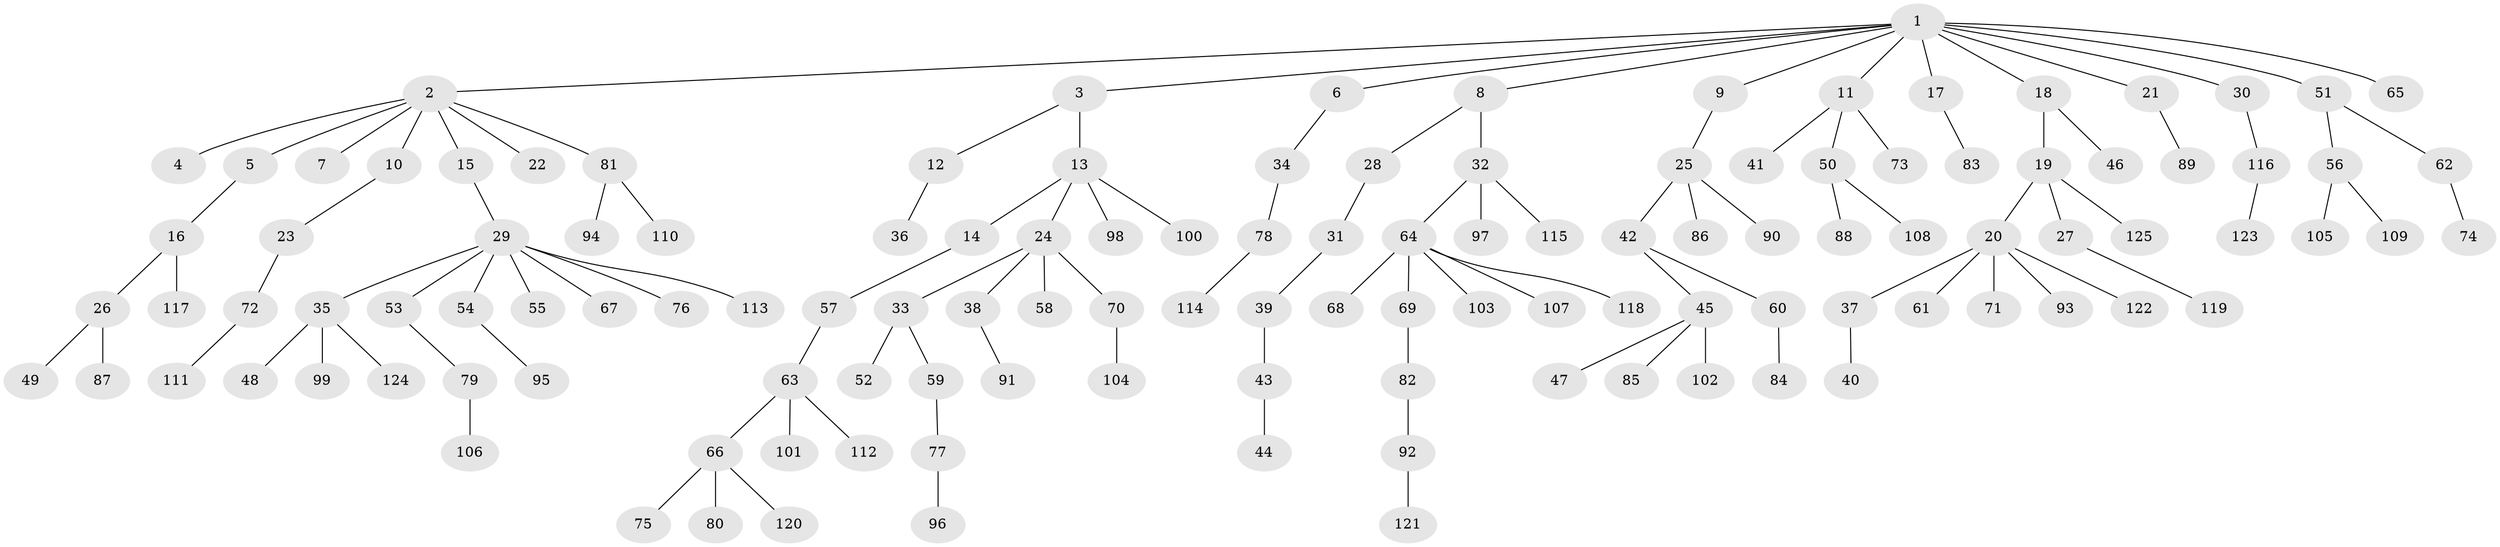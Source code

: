 // coarse degree distribution, {1: 0.5131578947368421, 7: 0.013157894736842105, 2: 0.25, 3: 0.15789473684210525, 5: 0.02631578947368421, 10: 0.013157894736842105, 4: 0.013157894736842105, 6: 0.013157894736842105}
// Generated by graph-tools (version 1.1) at 2025/37/03/04/25 23:37:17]
// undirected, 125 vertices, 124 edges
graph export_dot {
  node [color=gray90,style=filled];
  1;
  2;
  3;
  4;
  5;
  6;
  7;
  8;
  9;
  10;
  11;
  12;
  13;
  14;
  15;
  16;
  17;
  18;
  19;
  20;
  21;
  22;
  23;
  24;
  25;
  26;
  27;
  28;
  29;
  30;
  31;
  32;
  33;
  34;
  35;
  36;
  37;
  38;
  39;
  40;
  41;
  42;
  43;
  44;
  45;
  46;
  47;
  48;
  49;
  50;
  51;
  52;
  53;
  54;
  55;
  56;
  57;
  58;
  59;
  60;
  61;
  62;
  63;
  64;
  65;
  66;
  67;
  68;
  69;
  70;
  71;
  72;
  73;
  74;
  75;
  76;
  77;
  78;
  79;
  80;
  81;
  82;
  83;
  84;
  85;
  86;
  87;
  88;
  89;
  90;
  91;
  92;
  93;
  94;
  95;
  96;
  97;
  98;
  99;
  100;
  101;
  102;
  103;
  104;
  105;
  106;
  107;
  108;
  109;
  110;
  111;
  112;
  113;
  114;
  115;
  116;
  117;
  118;
  119;
  120;
  121;
  122;
  123;
  124;
  125;
  1 -- 2;
  1 -- 3;
  1 -- 6;
  1 -- 8;
  1 -- 9;
  1 -- 11;
  1 -- 17;
  1 -- 18;
  1 -- 21;
  1 -- 30;
  1 -- 51;
  1 -- 65;
  2 -- 4;
  2 -- 5;
  2 -- 7;
  2 -- 10;
  2 -- 15;
  2 -- 22;
  2 -- 81;
  3 -- 12;
  3 -- 13;
  5 -- 16;
  6 -- 34;
  8 -- 28;
  8 -- 32;
  9 -- 25;
  10 -- 23;
  11 -- 41;
  11 -- 50;
  11 -- 73;
  12 -- 36;
  13 -- 14;
  13 -- 24;
  13 -- 98;
  13 -- 100;
  14 -- 57;
  15 -- 29;
  16 -- 26;
  16 -- 117;
  17 -- 83;
  18 -- 19;
  18 -- 46;
  19 -- 20;
  19 -- 27;
  19 -- 125;
  20 -- 37;
  20 -- 61;
  20 -- 71;
  20 -- 93;
  20 -- 122;
  21 -- 89;
  23 -- 72;
  24 -- 33;
  24 -- 38;
  24 -- 58;
  24 -- 70;
  25 -- 42;
  25 -- 86;
  25 -- 90;
  26 -- 49;
  26 -- 87;
  27 -- 119;
  28 -- 31;
  29 -- 35;
  29 -- 53;
  29 -- 54;
  29 -- 55;
  29 -- 67;
  29 -- 76;
  29 -- 113;
  30 -- 116;
  31 -- 39;
  32 -- 64;
  32 -- 97;
  32 -- 115;
  33 -- 52;
  33 -- 59;
  34 -- 78;
  35 -- 48;
  35 -- 99;
  35 -- 124;
  37 -- 40;
  38 -- 91;
  39 -- 43;
  42 -- 45;
  42 -- 60;
  43 -- 44;
  45 -- 47;
  45 -- 85;
  45 -- 102;
  50 -- 88;
  50 -- 108;
  51 -- 56;
  51 -- 62;
  53 -- 79;
  54 -- 95;
  56 -- 105;
  56 -- 109;
  57 -- 63;
  59 -- 77;
  60 -- 84;
  62 -- 74;
  63 -- 66;
  63 -- 101;
  63 -- 112;
  64 -- 68;
  64 -- 69;
  64 -- 103;
  64 -- 107;
  64 -- 118;
  66 -- 75;
  66 -- 80;
  66 -- 120;
  69 -- 82;
  70 -- 104;
  72 -- 111;
  77 -- 96;
  78 -- 114;
  79 -- 106;
  81 -- 94;
  81 -- 110;
  82 -- 92;
  92 -- 121;
  116 -- 123;
}
